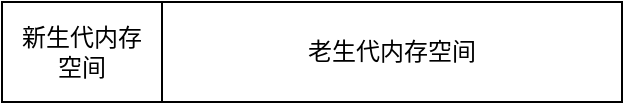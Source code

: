 <mxfile version="14.7.9" type="device"><diagram id="Nq7AUwqCZqbfevfCqMCC" name="Page-1"><mxGraphModel dx="530" dy="495" grid="1" gridSize="10" guides="1" tooltips="1" connect="1" arrows="1" fold="1" page="1" pageScale="1" pageWidth="827" pageHeight="1169" math="0" shadow="0"><root><mxCell id="0"/><mxCell id="1" parent="0"/><mxCell id="Qx7u3RPcG3PSxy5eOCcH-1" value="" style="rounded=0;whiteSpace=wrap;html=1;align=center;" parent="1" vertex="1"><mxGeometry x="220" y="270" width="310" height="50" as="geometry"/></mxCell><mxCell id="Qx7u3RPcG3PSxy5eOCcH-3" value="" style="endArrow=none;html=1;" parent="1" edge="1"><mxGeometry width="50" height="50" relative="1" as="geometry"><mxPoint x="300" y="320" as="sourcePoint"/><mxPoint x="300" y="270" as="targetPoint"/></mxGeometry></mxCell><mxCell id="Qx7u3RPcG3PSxy5eOCcH-5" value="新生代内存&lt;br&gt;空间" style="text;html=1;strokeColor=none;fillColor=none;align=center;verticalAlign=middle;whiteSpace=wrap;rounded=0;" parent="1" vertex="1"><mxGeometry x="220" y="285" width="80" height="20" as="geometry"/></mxCell><mxCell id="xP3vK_mEVmMs0ZvcS-vN-1" value="老生代内存空间" style="text;html=1;strokeColor=none;fillColor=none;align=center;verticalAlign=middle;whiteSpace=wrap;rounded=0;" parent="1" vertex="1"><mxGeometry x="300" y="285" width="230" height="20" as="geometry"/></mxCell></root></mxGraphModel></diagram></mxfile>